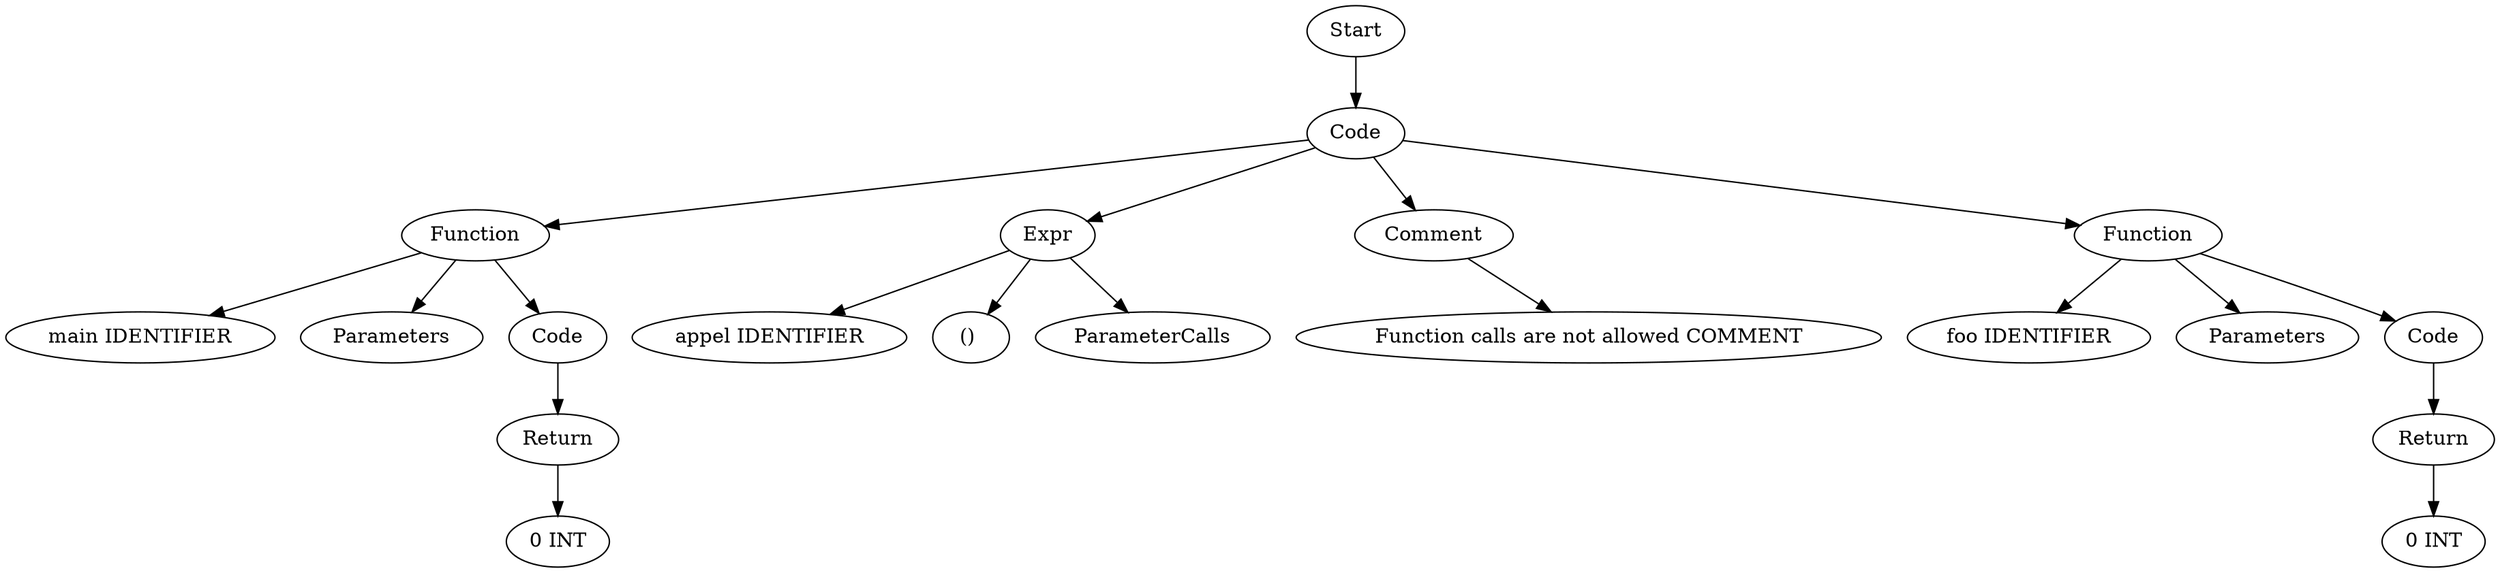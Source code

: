 digraph AST {
  "135068201762480" [label="Start"];
  "135068201762480" -> "135068201759072";
  "135068201759072" [label="Code"];
  "135068201759072" -> "135068201834896";
  "135068201759072" -> "135068201832304";
  "135068201759072" -> "135068201833072";
  "135068201759072" -> "135068201832880";
  "135068201834896" [label="Function"];
  "135068201834896" -> "135068201829280";
  "135068201834896" -> "135068201829808";
  "135068201834896" -> "135068201834416";
  "135068201829280" [label="main IDENTIFIER"];
  "135068201829808" [label="Parameters"];
  "135068201834416" [label="Code"];
  "135068201834416" -> "135068201834080";
  "135068201834080" [label="Return"];
  "135068201834080" -> "135068201834032";
  "135068201834032" [label="0 INT"];
  "135068201832304" [label="Expr"];
  "135068201832304" -> "135068201830624";
  "135068201832304" -> "135068201837776";
  "135068201832304" -> "135068201833504";
  "135068201830624" [label="appel IDENTIFIER"];
  "135068201837776" [label="() "];
  "135068201833504" [label="ParameterCalls"];
  "135068201833072" [label="Comment"];
  "135068201833072" -> "135068201837824";
  "135068201837824" [label="Function calls are not allowed COMMENT"];
  "135068201832880" [label="Function"];
  "135068201832880" -> "135068201829712";
  "135068201832880" -> "135068201829472";
  "135068201832880" -> "135068201830384";
  "135068201829712" [label="foo IDENTIFIER"];
  "135068201829472" [label="Parameters"];
  "135068201830384" [label="Code"];
  "135068201830384" -> "135068201835232";
  "135068201835232" [label="Return"];
  "135068201835232" -> "135068201835952";
  "135068201835952" [label="0 INT"];
}

